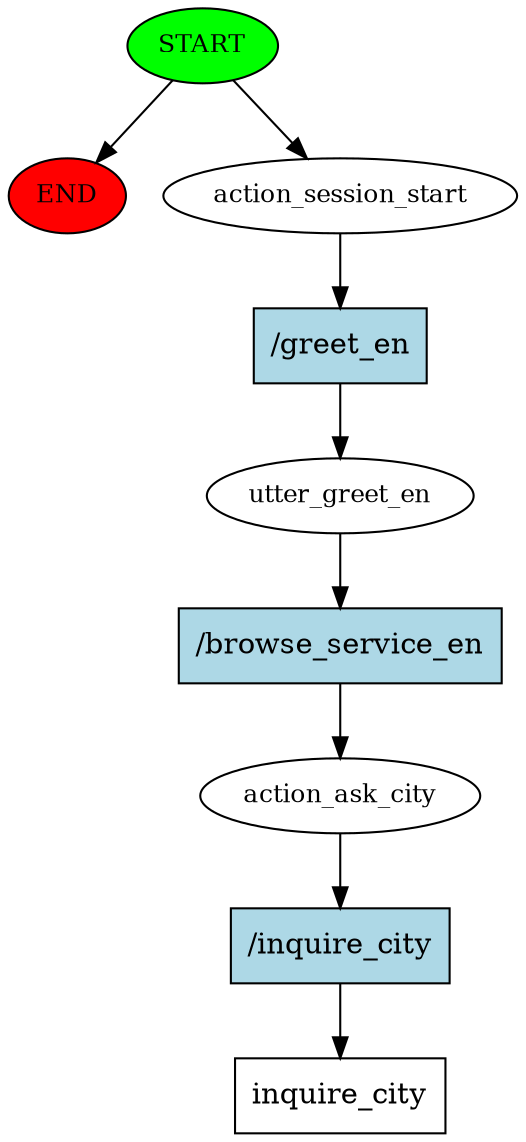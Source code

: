 digraph  {
0 [class="start active", fillcolor=green, fontsize=12, label=START, style=filled];
"-1" [class=end, fillcolor=red, fontsize=12, label=END, style=filled];
1 [class=active, fontsize=12, label=action_session_start];
2 [class=active, fontsize=12, label=utter_greet_en];
3 [class=active, fontsize=12, label=action_ask_city];
4 [class="intent dashed active", label=inquire_city, shape=rect];
5 [class="intent active", fillcolor=lightblue, label="/greet_en", shape=rect, style=filled];
6 [class="intent active", fillcolor=lightblue, label="/browse_service_en", shape=rect, style=filled];
7 [class="intent active", fillcolor=lightblue, label="/inquire_city", shape=rect, style=filled];
0 -> "-1"  [class="", key=NONE, label=""];
0 -> 1  [class=active, key=NONE, label=""];
1 -> 5  [class=active, key=0];
2 -> 6  [class=active, key=0];
3 -> 7  [class=active, key=0];
5 -> 2  [class=active, key=0];
6 -> 3  [class=active, key=0];
7 -> 4  [class=active, key=0];
}
